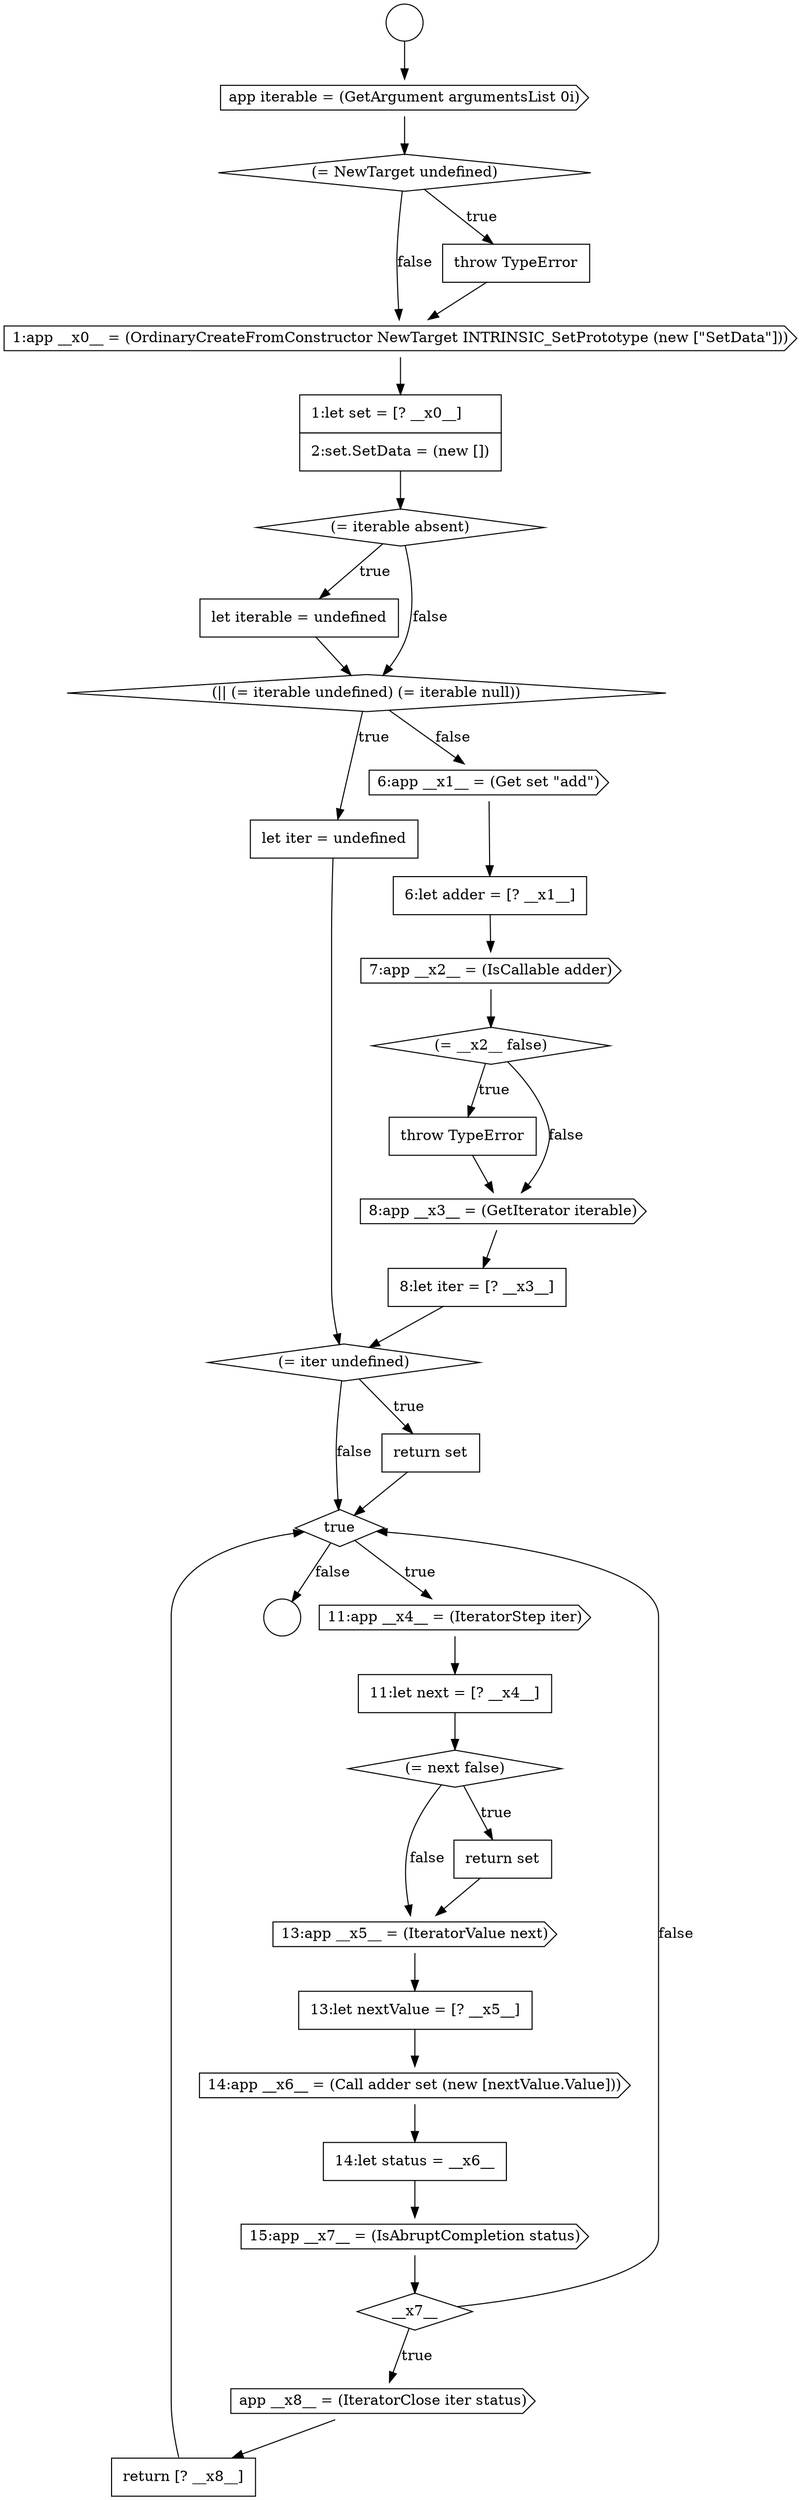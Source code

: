 digraph {
  node14944 [shape=none, margin=0, label=<<font color="black">
    <table border="0" cellborder="1" cellspacing="0" cellpadding="10">
      <tr><td align="left">let iterable = undefined</td></tr>
    </table>
  </font>> color="black" fillcolor="white" style=filled]
  node14937 [shape=circle label=" " color="black" fillcolor="white" style=filled]
  node14954 [shape=diamond, label=<<font color="black">(= iter undefined)</font>> color="black" fillcolor="white" style=filled]
  node14968 [shape=none, margin=0, label=<<font color="black">
    <table border="0" cellborder="1" cellspacing="0" cellpadding="10">
      <tr><td align="left">return [? __x8__]</td></tr>
    </table>
  </font>> color="black" fillcolor="white" style=filled]
  node14949 [shape=cds, label=<<font color="black">7:app __x2__ = (IsCallable adder)</font>> color="black" fillcolor="white" style=filled]
  node14936 [shape=circle label=" " color="black" fillcolor="white" style=filled]
  node14945 [shape=diamond, label=<<font color="black">(|| (= iterable undefined) (= iterable null))</font>> color="black" fillcolor="white" style=filled]
  node14961 [shape=cds, label=<<font color="black">13:app __x5__ = (IteratorValue next)</font>> color="black" fillcolor="white" style=filled]
  node14946 [shape=none, margin=0, label=<<font color="black">
    <table border="0" cellborder="1" cellspacing="0" cellpadding="10">
      <tr><td align="left">let iter = undefined</td></tr>
    </table>
  </font>> color="black" fillcolor="white" style=filled]
  node14947 [shape=cds, label=<<font color="black">6:app __x1__ = (Get set &quot;add&quot;)</font>> color="black" fillcolor="white" style=filled]
  node14951 [shape=none, margin=0, label=<<font color="black">
    <table border="0" cellborder="1" cellspacing="0" cellpadding="10">
      <tr><td align="left">throw TypeError</td></tr>
    </table>
  </font>> color="black" fillcolor="white" style=filled]
  node14962 [shape=none, margin=0, label=<<font color="black">
    <table border="0" cellborder="1" cellspacing="0" cellpadding="10">
      <tr><td align="left">13:let nextValue = [? __x5__]</td></tr>
    </table>
  </font>> color="black" fillcolor="white" style=filled]
  node14948 [shape=none, margin=0, label=<<font color="black">
    <table border="0" cellborder="1" cellspacing="0" cellpadding="10">
      <tr><td align="left">6:let adder = [? __x1__]</td></tr>
    </table>
  </font>> color="black" fillcolor="white" style=filled]
  node14963 [shape=cds, label=<<font color="black">14:app __x6__ = (Call adder set (new [nextValue.Value]))</font>> color="black" fillcolor="white" style=filled]
  node14967 [shape=cds, label=<<font color="black">app __x8__ = (IteratorClose iter status)</font>> color="black" fillcolor="white" style=filled]
  node14956 [shape=diamond, label=<<font color="black">true</font>> color="black" fillcolor="white" style=filled]
  node14959 [shape=diamond, label=<<font color="black">(= next false)</font>> color="black" fillcolor="white" style=filled]
  node14964 [shape=none, margin=0, label=<<font color="black">
    <table border="0" cellborder="1" cellspacing="0" cellpadding="10">
      <tr><td align="left">14:let status = __x6__</td></tr>
    </table>
  </font>> color="black" fillcolor="white" style=filled]
  node14958 [shape=none, margin=0, label=<<font color="black">
    <table border="0" cellborder="1" cellspacing="0" cellpadding="10">
      <tr><td align="left">11:let next = [? __x4__]</td></tr>
    </table>
  </font>> color="black" fillcolor="white" style=filled]
  node14943 [shape=diamond, label=<<font color="black">(= iterable absent)</font>> color="black" fillcolor="white" style=filled]
  node14941 [shape=cds, label=<<font color="black">1:app __x0__ = (OrdinaryCreateFromConstructor NewTarget INTRINSIC_SetPrototype (new [&quot;SetData&quot;]))</font>> color="black" fillcolor="white" style=filled]
  node14953 [shape=none, margin=0, label=<<font color="black">
    <table border="0" cellborder="1" cellspacing="0" cellpadding="10">
      <tr><td align="left">8:let iter = [? __x3__]</td></tr>
    </table>
  </font>> color="black" fillcolor="white" style=filled]
  node14950 [shape=diamond, label=<<font color="black">(= __x2__ false)</font>> color="black" fillcolor="white" style=filled]
  node14965 [shape=cds, label=<<font color="black">15:app __x7__ = (IsAbruptCompletion status)</font>> color="black" fillcolor="white" style=filled]
  node14957 [shape=cds, label=<<font color="black">11:app __x4__ = (IteratorStep iter)</font>> color="black" fillcolor="white" style=filled]
  node14942 [shape=none, margin=0, label=<<font color="black">
    <table border="0" cellborder="1" cellspacing="0" cellpadding="10">
      <tr><td align="left">1:let set = [? __x0__]</td></tr>
      <tr><td align="left">2:set.SetData = (new [])</td></tr>
    </table>
  </font>> color="black" fillcolor="white" style=filled]
  node14966 [shape=diamond, label=<<font color="black">__x7__</font>> color="black" fillcolor="white" style=filled]
  node14940 [shape=none, margin=0, label=<<font color="black">
    <table border="0" cellborder="1" cellspacing="0" cellpadding="10">
      <tr><td align="left">throw TypeError</td></tr>
    </table>
  </font>> color="black" fillcolor="white" style=filled]
  node14938 [shape=cds, label=<<font color="black">app iterable = (GetArgument argumentsList 0i)</font>> color="black" fillcolor="white" style=filled]
  node14960 [shape=none, margin=0, label=<<font color="black">
    <table border="0" cellborder="1" cellspacing="0" cellpadding="10">
      <tr><td align="left">return set</td></tr>
    </table>
  </font>> color="black" fillcolor="white" style=filled]
  node14955 [shape=none, margin=0, label=<<font color="black">
    <table border="0" cellborder="1" cellspacing="0" cellpadding="10">
      <tr><td align="left">return set</td></tr>
    </table>
  </font>> color="black" fillcolor="white" style=filled]
  node14952 [shape=cds, label=<<font color="black">8:app __x3__ = (GetIterator iterable)</font>> color="black" fillcolor="white" style=filled]
  node14939 [shape=diamond, label=<<font color="black">(= NewTarget undefined)</font>> color="black" fillcolor="white" style=filled]
  node14945 -> node14946 [label=<<font color="black">true</font>> color="black"]
  node14945 -> node14947 [label=<<font color="black">false</font>> color="black"]
  node14944 -> node14945 [ color="black"]
  node14965 -> node14966 [ color="black"]
  node14949 -> node14950 [ color="black"]
  node14960 -> node14961 [ color="black"]
  node14941 -> node14942 [ color="black"]
  node14961 -> node14962 [ color="black"]
  node14946 -> node14954 [ color="black"]
  node14939 -> node14940 [label=<<font color="black">true</font>> color="black"]
  node14939 -> node14941 [label=<<font color="black">false</font>> color="black"]
  node14938 -> node14939 [ color="black"]
  node14963 -> node14964 [ color="black"]
  node14957 -> node14958 [ color="black"]
  node14942 -> node14943 [ color="black"]
  node14936 -> node14938 [ color="black"]
  node14959 -> node14960 [label=<<font color="black">true</font>> color="black"]
  node14959 -> node14961 [label=<<font color="black">false</font>> color="black"]
  node14954 -> node14955 [label=<<font color="black">true</font>> color="black"]
  node14954 -> node14956 [label=<<font color="black">false</font>> color="black"]
  node14958 -> node14959 [ color="black"]
  node14952 -> node14953 [ color="black"]
  node14943 -> node14944 [label=<<font color="black">true</font>> color="black"]
  node14943 -> node14945 [label=<<font color="black">false</font>> color="black"]
  node14953 -> node14954 [ color="black"]
  node14940 -> node14941 [ color="black"]
  node14947 -> node14948 [ color="black"]
  node14951 -> node14952 [ color="black"]
  node14950 -> node14951 [label=<<font color="black">true</font>> color="black"]
  node14950 -> node14952 [label=<<font color="black">false</font>> color="black"]
  node14948 -> node14949 [ color="black"]
  node14964 -> node14965 [ color="black"]
  node14968 -> node14956 [ color="black"]
  node14962 -> node14963 [ color="black"]
  node14967 -> node14968 [ color="black"]
  node14956 -> node14957 [label=<<font color="black">true</font>> color="black"]
  node14956 -> node14937 [label=<<font color="black">false</font>> color="black"]
  node14955 -> node14956 [ color="black"]
  node14966 -> node14967 [label=<<font color="black">true</font>> color="black"]
  node14966 -> node14956 [label=<<font color="black">false</font>> color="black"]
}
